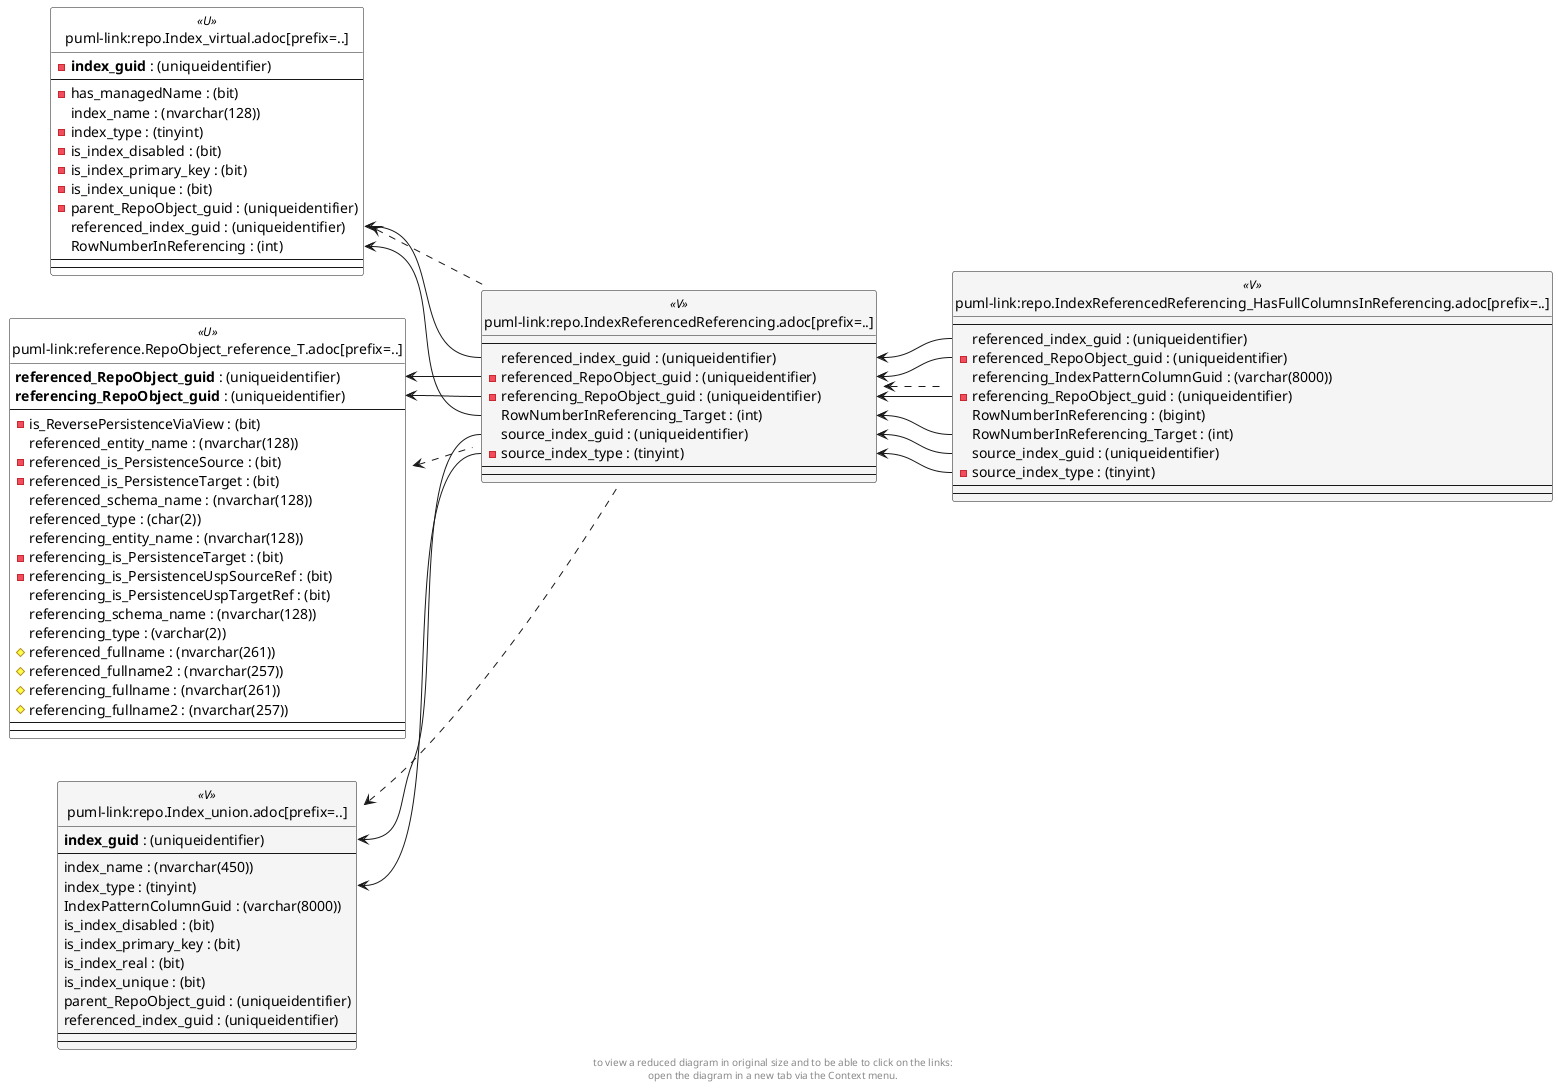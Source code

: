 @startuml
left to right direction
'top to bottom direction
hide circle
'avoide "." issues:
set namespaceSeparator none


skinparam class {
  BackgroundColor White
  BackgroundColor<<FN>> Yellow
  BackgroundColor<<FS>> Yellow
  BackgroundColor<<FT>> LightGray
  BackgroundColor<<IF>> Yellow
  BackgroundColor<<IS>> Yellow
  BackgroundColor<<P>> Aqua
  BackgroundColor<<PC>> Aqua
  BackgroundColor<<SN>> Yellow
  BackgroundColor<<SO>> SlateBlue
  BackgroundColor<<TF>> LightGray
  BackgroundColor<<TR>> Tomato
  BackgroundColor<<U>> White
  BackgroundColor<<V>> WhiteSmoke
  BackgroundColor<<X>> Aqua
}


entity "puml-link:reference.RepoObject_reference_T.adoc[prefix=..]" as reference.RepoObject_reference_T << U >> {
  **referenced_RepoObject_guid** : (uniqueidentifier)
  **referencing_RepoObject_guid** : (uniqueidentifier)
  --
  - is_ReversePersistenceViaView : (bit)
  referenced_entity_name : (nvarchar(128))
  - referenced_is_PersistenceSource : (bit)
  - referenced_is_PersistenceTarget : (bit)
  referenced_schema_name : (nvarchar(128))
  referenced_type : (char(2))
  referencing_entity_name : (nvarchar(128))
  - referencing_is_PersistenceTarget : (bit)
  - referencing_is_PersistenceUspSourceRef : (bit)
  referencing_is_PersistenceUspTargetRef : (bit)
  referencing_schema_name : (nvarchar(128))
  referencing_type : (varchar(2))
  # referenced_fullname : (nvarchar(261))
  # referenced_fullname2 : (nvarchar(257))
  # referencing_fullname : (nvarchar(261))
  # referencing_fullname2 : (nvarchar(257))
  --
  --
}

entity "puml-link:repo.Index_union.adoc[prefix=..]" as repo.Index_union << V >> {
  **index_guid** : (uniqueidentifier)
  --
  index_name : (nvarchar(450))
  index_type : (tinyint)
  IndexPatternColumnGuid : (varchar(8000))
  is_index_disabled : (bit)
  is_index_primary_key : (bit)
  is_index_real : (bit)
  is_index_unique : (bit)
  parent_RepoObject_guid : (uniqueidentifier)
  referenced_index_guid : (uniqueidentifier)
  --
  --
}

entity "puml-link:repo.Index_virtual.adoc[prefix=..]" as repo.Index_virtual << U >> {
  - **index_guid** : (uniqueidentifier)
  --
  - has_managedName : (bit)
  index_name : (nvarchar(128))
  - index_type : (tinyint)
  - is_index_disabled : (bit)
  - is_index_primary_key : (bit)
  - is_index_unique : (bit)
  - parent_RepoObject_guid : (uniqueidentifier)
  referenced_index_guid : (uniqueidentifier)
  RowNumberInReferencing : (int)
  --
  --
}

entity "puml-link:repo.IndexReferencedReferencing.adoc[prefix=..]" as repo.IndexReferencedReferencing << V >> {
  --
  referenced_index_guid : (uniqueidentifier)
  - referenced_RepoObject_guid : (uniqueidentifier)
  - referencing_RepoObject_guid : (uniqueidentifier)
  RowNumberInReferencing_Target : (int)
  source_index_guid : (uniqueidentifier)
  - source_index_type : (tinyint)
  --
  --
}

entity "puml-link:repo.IndexReferencedReferencing_HasFullColumnsInReferencing.adoc[prefix=..]" as repo.IndexReferencedReferencing_HasFullColumnsInReferencing << V >> {
  --
  referenced_index_guid : (uniqueidentifier)
  - referenced_RepoObject_guid : (uniqueidentifier)
  referencing_IndexPatternColumnGuid : (varchar(8000))
  - referencing_RepoObject_guid : (uniqueidentifier)
  RowNumberInReferencing : (bigint)
  RowNumberInReferencing_Target : (int)
  source_index_guid : (uniqueidentifier)
  - source_index_type : (tinyint)
  --
  --
}

reference.RepoObject_reference_T <.. repo.IndexReferencedReferencing
repo.Index_union <.. repo.IndexReferencedReferencing
repo.Index_virtual <.. repo.IndexReferencedReferencing
repo.IndexReferencedReferencing <.. repo.IndexReferencedReferencing_HasFullColumnsInReferencing
reference.RepoObject_reference_T::referenced_RepoObject_guid <-- repo.IndexReferencedReferencing::referenced_RepoObject_guid
reference.RepoObject_reference_T::referencing_RepoObject_guid <-- repo.IndexReferencedReferencing::referencing_RepoObject_guid
repo.Index_union::index_guid <-- repo.IndexReferencedReferencing::source_index_guid
repo.Index_union::index_type <-- repo.IndexReferencedReferencing::source_index_type
repo.Index_virtual::referenced_index_guid <-- repo.IndexReferencedReferencing::referenced_index_guid
repo.Index_virtual::RowNumberInReferencing <-- repo.IndexReferencedReferencing::RowNumberInReferencing_Target
repo.IndexReferencedReferencing::referenced_index_guid <-- repo.IndexReferencedReferencing_HasFullColumnsInReferencing::referenced_index_guid
repo.IndexReferencedReferencing::referenced_RepoObject_guid <-- repo.IndexReferencedReferencing_HasFullColumnsInReferencing::referenced_RepoObject_guid
repo.IndexReferencedReferencing::referencing_RepoObject_guid <-- repo.IndexReferencedReferencing_HasFullColumnsInReferencing::referencing_RepoObject_guid
repo.IndexReferencedReferencing::RowNumberInReferencing_Target <-- repo.IndexReferencedReferencing_HasFullColumnsInReferencing::RowNumberInReferencing_Target
repo.IndexReferencedReferencing::source_index_guid <-- repo.IndexReferencedReferencing_HasFullColumnsInReferencing::source_index_guid
repo.IndexReferencedReferencing::source_index_type <-- repo.IndexReferencedReferencing_HasFullColumnsInReferencing::source_index_type
footer
to view a reduced diagram in original size and to be able to click on the links:
open the diagram in a new tab via the Context menu.
end footer

@enduml

